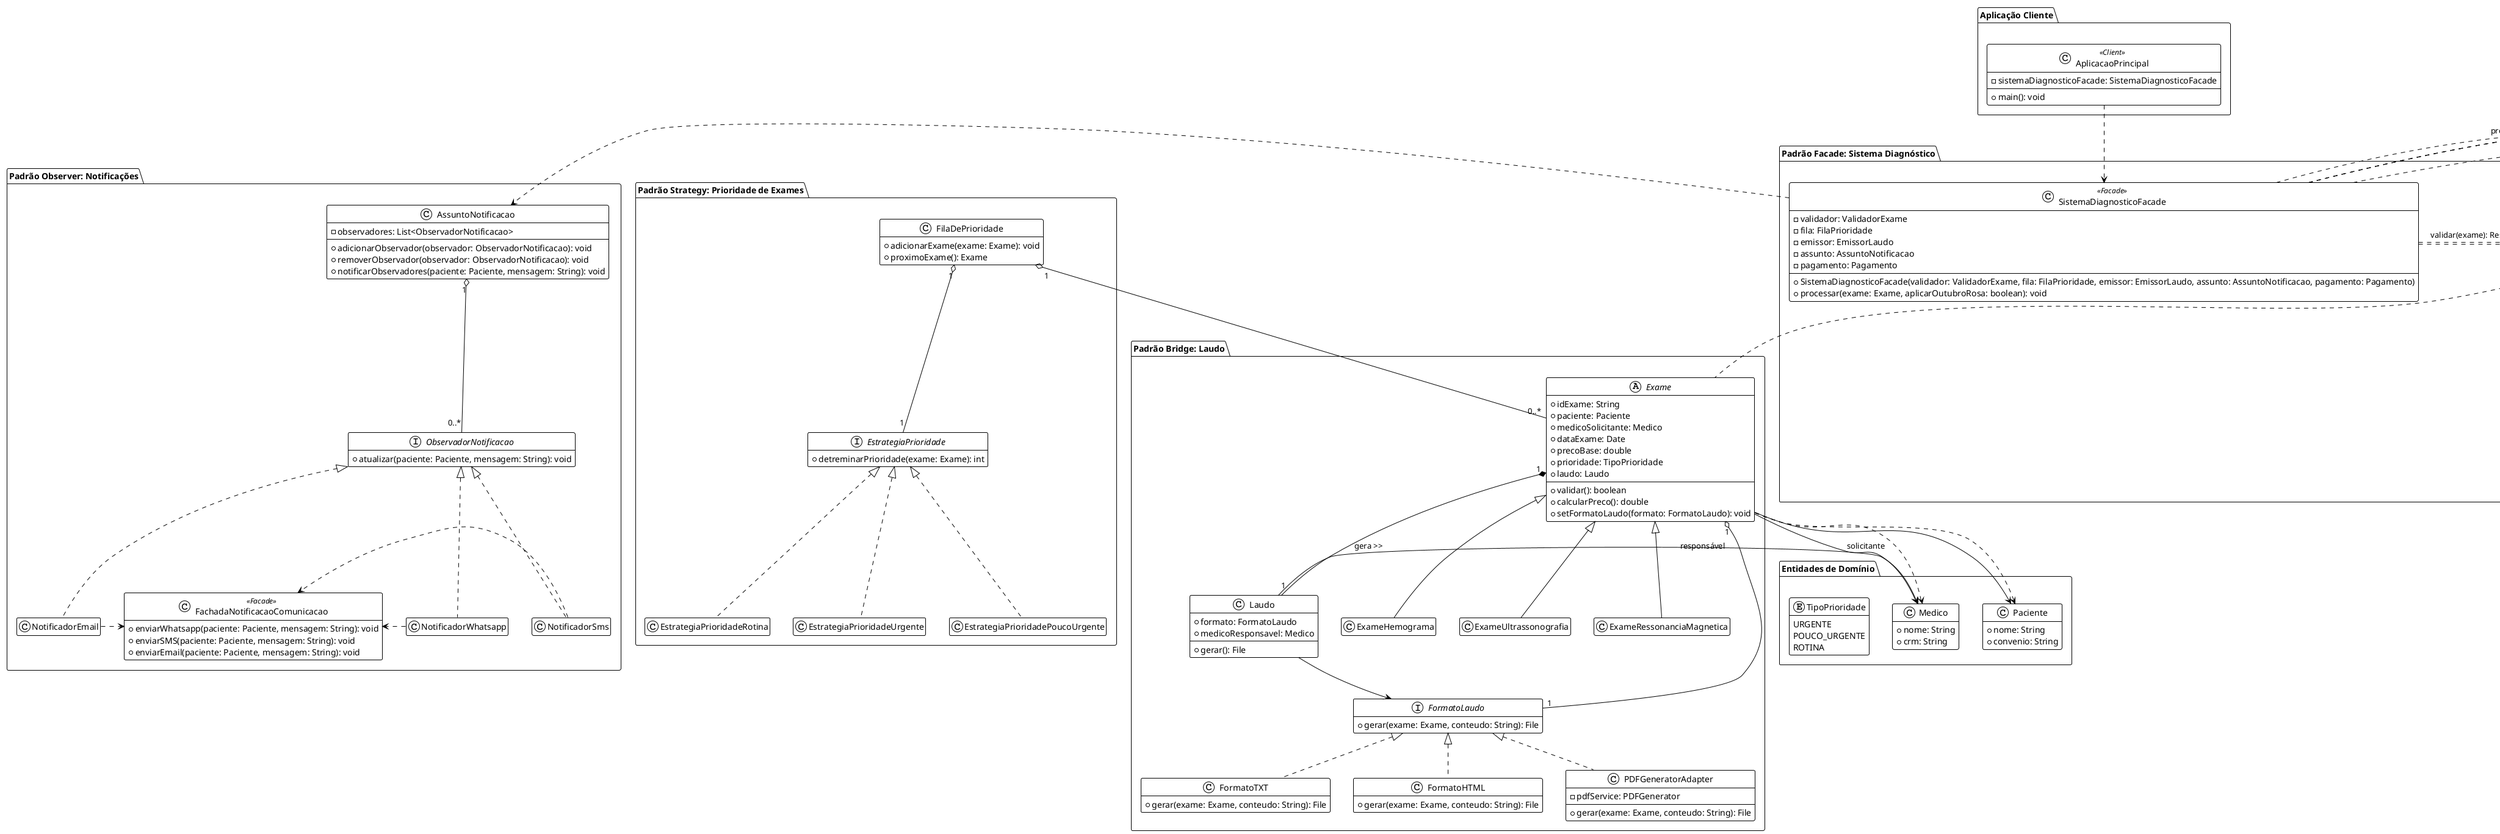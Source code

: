 @startuml
!theme plain
skinparam classAttributeIconStyle public private
hide empty members

' 0. Entidades de Domínio Básicas
package "Entidades de Domínio" {
    class Paciente {
        +nome: String
        +convenio: String
    }

    class Medico {
        +nome: String
        +crm: String
    }

    enum TipoPrioridade {
        URGENTE
        POUCO_URGENTE
        ROTINA
    }
}

' 1. Bridge Pattern: Exame e Formatação de Laudo
package "Padrão Bridge: Laudo" {
    interface FormatoLaudo {
        +gerar(exame: Exame, conteudo: String): File
    }

    class FormatoTXT implements FormatoLaudo { 
        +gerar(exame: Exame, conteudo: String): File
    }
    class FormatoHTML implements FormatoLaudo { 
        +gerar(exame: Exame, conteudo: String): File
    }
    class PDFGeneratorAdapter implements FormatoLaudo { 
        +gerar(exame: Exame, conteudo: String): File
        -pdfService: PDFGenerator
    }

    class Laudo {
        +formato: FormatoLaudo
        +medicoResponsavel: Medico
        +gerar(): File
    }

    abstract class Exame {
        +idExame: String
        +paciente: Paciente
        +medicoSolicitante: Medico
        +dataExame: Date
        +precoBase: double
        +prioridade: TipoPrioridade
        +validar(): boolean
        +calcularPreco(): double
        +setFormatoLaudo(formato: FormatoLaudo): void
        +laudo: Laudo
    }

    class ExameHemograma extends Exame 
    class ExameUltrassonografia extends Exame
    class ExameRessonanciaMagnetica extends Exame

    Exame "1" o-- "1" FormatoLaudo
    Exame "1" *-- "1" Laudo : gera >>
    Exame --> Paciente
    Exame --> Medico : solicitante
    Laudo --> Medico : responsável
    Laudo --> FormatoLaudo
}

' 1.5 Adapter Pattern: Geração de PDF
package "Padrão Adapter: Geração de PDF" {
    interface PDFGenerator {
        +gerarPDF(nomeArquivo: String, conteudo: String): void
    }

    ' Serviço concreto usado pelo adapter - usa PDFBox internamente (represented by class PDFService)
    class PDFService implements PDFGenerator {
        +gerarPDF(nomeArquivo: String, conteudo: String): void
    }

    ' Adapter clássico: implementa FormatoLaudo e delega I/O ao PDFGenerator (injetado)
    class PDFGeneratorAdapter implements FormatoLaudo {
        -pdfService: PDFGenerator
        +PDFGeneratorAdapter(pdfService: PDFGenerator)
        +gerar(exame: Exame, conteudo: String): File
    }

    PDFGeneratorAdapter ..|> FormatoLaudo
    PDFGeneratorAdapter --> PDFGenerator
    PDFService ..|> PDFGenerator
}

' 2. Chain of Responsibility: Validação de Exames
package "Padrão Chain of Responsibility: Validação" {
    interface ValidadorLaboratorial {
        +setProximo(proximo: ValidadorLaboratorial): void
        +handle(exame: ExameLaboratorial): String
    }

    abstract class ValidadorBase implements ValidadorLaboratorial {
        -proximo: ValidadorLaboratorial
        +setProximo(proximo: ValidadorLaboratorial): void
        +handle(exame: ExameLaboratorial): String
    }

    class ValidadorGlicose implements ValidadorLaboratorial
    class ValidadorCreatinina implements ValidadorLaboratorial
    class ValidadorHDL implements ValidadorLaboratorial
    class ValidadorLDL implements ValidadorLaboratorial
    class ValidadorColesterol implements ValidadorLaboratorial
    class ValidadorUreia implements ValidadorLaboratorial
    class ValidadorAcidoUrico implements ValidadorLaboratorial
    class ValidadorHemograma implements ValidadorLaboratorial

    ValidadorBase "1" o-- "0..1" ValidadorLaboratorial
}

' 3. Observer Pattern: Notificações
package "Padrão Observer: Notificações" {
    interface ObservadorNotificacao {
        +atualizar(paciente: Paciente, mensagem: String): void
    }

    class AssuntoNotificacao {
        -observadores: List<ObservadorNotificacao>
        +adicionarObservador(observador: ObservadorNotificacao): void
        +removerObservador(observador: ObservadorNotificacao): void
        +notificarObservadores(paciente: Paciente, mensagem: String): void
    }

    class NotificadorWhatsapp implements ObservadorNotificacao
    class NotificadorSms implements ObservadorNotificacao
    class NotificadorEmail implements ObservadorNotificacao

    class FachadaNotificacaoComunicacao <<Facade>> {
        +enviarWhatsapp(paciente: Paciente, mensagem: String): void
        +enviarSMS(paciente: Paciente, mensagem: String): void
        +enviarEmail(paciente: Paciente, mensagem: String): void
    }

    AssuntoNotificacao "1" o-- "0..*" ObservadorNotificacao
    NotificadorWhatsapp .right.> FachadaNotificacaoComunicacao
    NotificadorSms .right.> FachadaNotificacaoComunicacao
    NotificadorEmail .right.> FachadaNotificacaoComunicacao
}

' 4. Decorator Pattern: Descontos
package "Padrão Decorator: Descontos" {
    interface Desconto {
        +aplicarDesconto(originalPrice: double): double
    }

    class PrecoBase implements Desconto
    class DescontoConvenio extends PrecoBase
    class DescontoIdoso extends PrecoBase
    class DescontoOutubroRosa extends PrecoBase
}

' 5. Strategy Pattern: Prioridade de Exames
package "Padrão Strategy: Prioridade de Exames" {
    class FilaDePrioridade {
        +adicionarExame(exame: Exame): void
        +proximoExame(): Exame
    }

    interface EstrategiaPrioridade {
        +detreminarPrioridade(exame: Exame): int
    }

    class EstrategiaPrioridadeUrgente implements EstrategiaPrioridade
    class EstrategiaPrioridadePoucoUrgente implements EstrategiaPrioridade
    class EstrategiaPrioridadeRotina implements EstrategiaPrioridade

    FilaDePrioridade "1" o-- "1" EstrategiaPrioridade
}

' 6. State Pattern: Pagamento
package "Padrão State: Pagamento" {
    class ContextoPagamento {
        -estado: EstadoPagamento
        -valorTotal: double
        +setEstado(estado: EstadoPagamento): void
        +processarPagamento(): boolean
        +aplicarDescontos(descontosAplicar: List<Desconto>): void
    }

    interface EstadoPagamento {
        +lidarPagamento(contexto: ContextoPagamento): boolean
    }

    class PagamentoPendente implements EstadoPagamento
    class PagamentoAprovado implements EstadoPagamento
    class PagamentoRecusado implements EstadoPagamento

    ContextoPagamento "1" *-- "1" EstadoPagamento
    ContextoPagamento "1" o-- "0..*" Desconto
}

' 7. Facade Pattern: Orquestração do Sistema
package "Padrão Facade: Sistema Diagnóstico" {
    class SistemaDiagnosticoFacade <<Facade>> {
        -validador: ValidadorExame
        -fila: FilaPrioridade
        -emissor: EmissorLaudo
        -assunto: AssuntoNotificacao
        -pagamento: Pagamento
        +SistemaDiagnosticoFacade(validador: ValidadorExame, fila: FilaPrioridade, emissor: EmissorLaudo, assunto: AssuntoNotificacao, pagamento: Pagamento)
        +processar(exame: Exame, aplicarOutubroRosa: boolean): void
    }

    class ResultadoValidacao {
        -sucesso: boolean
        -conteudo: String
        +ResultadoValidacao(sucesso: boolean, conteudo: String)
        +isSucesso(): boolean
        +getConteudo(): String
    }

    class EmissorLaudo {
        -PASTA_LAUDOS: String
        +gerarArquivosLaudo(exame: Exame, conteudo: String): File
    }

    class ValidadorExame {
        +validar(exame: Exame): ResultadoValidacao
    }

    class Pagamento {
        +processarPagamento(exame: Exame, aplicarOutubroRosa: boolean): boolean
    }

    SistemaDiagnosticoFacade .right.> FilaPrioridade
    SistemaDiagnosticoFacade .right.> AssuntoNotificacao
    SistemaDiagnosticoFacade .right.> EmissorLaudo
    SistemaDiagnosticoFacade .right.> ValidadorExame
    SistemaDiagnosticoFacade .right.> Pagamento
    ' Dependências explícitas ligando a fachada aos serviços auxiliares com assinaturas
    SistemaDiagnosticoFacade ..> ValidadorExame : validar(exame): ResultadoValidacao
    ValidadorExame ..> ResultadoValidacao : retorna
    ' ValidadorExame constrói e usa a cadeia de ValidadorLaboratorial
    ValidadorExame ..> ValidadorLaboratorial : criarChain() / handle(exameLaboratorial): String
    SistemaDiagnosticoFacade ..> FilaPrioridade : adicionarExame(exame) / processarProximo(): Exame
    ' Dependência explícita mostrando que a fachada chama processarPagamento(...) em Pagamento
    SistemaDiagnosticoFacade ..> Pagamento : processarPagamento(exame, aplicarOutubroRosa): boolean
    ' Pagamento usa o Contexto do padrão State
    Pagamento ..> ContextoPagamento : usa
}

' 8. Cliente Principal
package "Aplicação Cliente" {
    class AplicacaoPrincipal <<Client>> {
        -sistemaDiagnosticoFacade: SistemaDiagnosticoFacade
        +main(): void
    }

    AplicacaoPrincipal .down.> SistemaDiagnosticoFacade
}

' Conexões gerais
Exame .up.> Paciente
Exame .up.> Medico
Exame .up.> ValidadorExame
FilaDePrioridade "1" o-- "0..*" Exame
@enduml